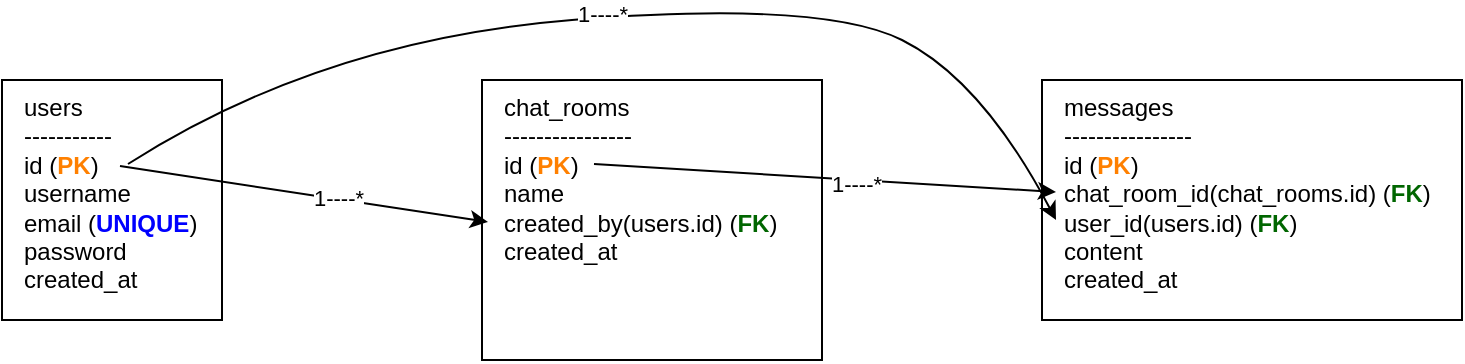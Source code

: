 <mxfile version="26.2.9">
  <diagram name="ページ1" id="e73BD_UCz2sOzbugugLm">
    <mxGraphModel dx="985" dy="512" grid="1" gridSize="10" guides="1" tooltips="1" connect="1" arrows="1" fold="1" page="1" pageScale="1" pageWidth="1200" pageHeight="1920" math="0" shadow="0">
      <root>
        <mxCell id="0" />
        <mxCell id="1" parent="0" />
        <mxCell id="25C5jH4GBrIcWp3-VjL9-1" value="messages&lt;div&gt;----------------&lt;/div&gt;&lt;div&gt;id (&lt;b style=&quot;color: light-dark(rgb(0, 0, 0), rgb(255, 255, 255)); background-color: transparent;&quot;&gt;&lt;font style=&quot;color: rgb(255, 128, 0);&quot;&gt;PK&lt;/font&gt;&lt;/b&gt;&lt;span style=&quot;color: light-dark(rgb(0, 0, 0), rgb(255, 255, 255)); background-color: transparent;&quot;&gt;)&lt;/span&gt;&lt;/div&gt;&lt;div&gt;chat_room_id(chat_rooms.id) (&lt;b style=&quot;background-color: transparent; color: light-dark(rgb(0, 0, 0), rgb(255, 255, 255));&quot;&gt;&lt;font style=&quot;color: rgb(0, 102, 0);&quot;&gt;FK&lt;/font&gt;&lt;/b&gt;&lt;span style=&quot;background-color: transparent; color: light-dark(rgb(0, 0, 0), rgb(255, 255, 255));&quot;&gt;)&lt;/span&gt;&lt;/div&gt;&lt;div&gt;user_id(users.id) (&lt;b style=&quot;background-color: transparent; color: light-dark(rgb(0, 0, 0), rgb(255, 255, 255));&quot;&gt;&lt;font style=&quot;color: rgb(0, 102, 0);&quot;&gt;FK&lt;/font&gt;&lt;/b&gt;&lt;span style=&quot;background-color: transparent; color: light-dark(rgb(0, 0, 0), rgb(255, 255, 255));&quot;&gt;)&lt;/span&gt;&lt;/div&gt;&lt;div&gt;content&lt;/div&gt;&lt;div&gt;created_at&lt;/div&gt;" style="whiteSpace=wrap;html=1;align=left;spacingLeft=9;verticalAlign=top;" vertex="1" parent="1">
          <mxGeometry x="680" y="200" width="210" height="120" as="geometry" />
        </mxCell>
        <mxCell id="25C5jH4GBrIcWp3-VjL9-2" value="users&lt;div&gt;-----------&lt;/div&gt;&lt;div&gt;id (&lt;b style=&quot;background-color: transparent; color: light-dark(rgb(0, 0, 0), rgb(255, 255, 255));&quot;&gt;&lt;font style=&quot;color: rgb(255, 128, 0);&quot;&gt;PK&lt;/font&gt;&lt;/b&gt;&lt;span style=&quot;background-color: transparent; color: light-dark(rgb(0, 0, 0), rgb(255, 255, 255));&quot;&gt;)&lt;/span&gt;&lt;/div&gt;&lt;div&gt;username&lt;/div&gt;&lt;div&gt;email (&lt;b&gt;&lt;font style=&quot;color: rgb(0, 0, 255);&quot;&gt;UNIQUE&lt;/font&gt;&lt;/b&gt;)&lt;/div&gt;&lt;div&gt;password&lt;/div&gt;&lt;div&gt;created_at&lt;/div&gt;" style="whiteSpace=wrap;html=1;align=left;spacingLeft=9;verticalAlign=top;" vertex="1" parent="1">
          <mxGeometry x="160" y="200" width="110" height="120" as="geometry" />
        </mxCell>
        <mxCell id="25C5jH4GBrIcWp3-VjL9-3" value="chat_rooms&lt;div&gt;----------------&lt;/div&gt;&lt;div&gt;id (&lt;b style=&quot;color: light-dark(rgb(0, 0, 0), rgb(255, 255, 255)); background-color: transparent;&quot;&gt;&lt;font style=&quot;color: rgb(255, 128, 0);&quot;&gt;PK&lt;/font&gt;&lt;/b&gt;&lt;span style=&quot;color: light-dark(rgb(0, 0, 0), rgb(255, 255, 255)); background-color: transparent;&quot;&gt;)&lt;/span&gt;&lt;/div&gt;&lt;div&gt;name&lt;/div&gt;&lt;div&gt;created_by(users.id) (&lt;b style=&quot;background-color: transparent; color: light-dark(rgb(0, 0, 0), rgb(255, 255, 255));&quot;&gt;&lt;font style=&quot;color: rgb(0, 102, 0);&quot;&gt;FK&lt;/font&gt;&lt;/b&gt;&lt;span style=&quot;background-color: transparent; color: light-dark(rgb(0, 0, 0), rgb(255, 255, 255));&quot;&gt;)&lt;/span&gt;&lt;/div&gt;&lt;div&gt;created_at&lt;/div&gt;" style="whiteSpace=wrap;html=1;align=left;spacingLeft=9;verticalAlign=top;" vertex="1" parent="1">
          <mxGeometry x="400" y="200" width="170" height="140" as="geometry" />
        </mxCell>
        <mxCell id="25C5jH4GBrIcWp3-VjL9-5" value="" style="endArrow=classic;html=1;rounded=0;" edge="1" parent="1">
          <mxGeometry width="50" height="50" relative="1" as="geometry">
            <mxPoint x="456" y="242" as="sourcePoint" />
            <mxPoint x="687" y="256" as="targetPoint" />
          </mxGeometry>
        </mxCell>
        <mxCell id="25C5jH4GBrIcWp3-VjL9-11" value="1----*" style="edgeLabel;html=1;align=center;verticalAlign=middle;resizable=0;points=[];" vertex="1" connectable="0" parent="25C5jH4GBrIcWp3-VjL9-5">
          <mxGeometry x="0.133" y="-2" relative="1" as="geometry">
            <mxPoint as="offset" />
          </mxGeometry>
        </mxCell>
        <mxCell id="25C5jH4GBrIcWp3-VjL9-7" value="" style="endArrow=classic;html=1;rounded=0;" edge="1" parent="1">
          <mxGeometry width="50" height="50" relative="1" as="geometry">
            <mxPoint x="219" y="243" as="sourcePoint" />
            <mxPoint x="403" y="271" as="targetPoint" />
          </mxGeometry>
        </mxCell>
        <mxCell id="25C5jH4GBrIcWp3-VjL9-10" value="1----*" style="edgeLabel;html=1;align=center;verticalAlign=middle;resizable=0;points=[];" vertex="1" connectable="0" parent="25C5jH4GBrIcWp3-VjL9-7">
          <mxGeometry x="0.184" y="1" relative="1" as="geometry">
            <mxPoint as="offset" />
          </mxGeometry>
        </mxCell>
        <mxCell id="25C5jH4GBrIcWp3-VjL9-8" value="" style="curved=1;endArrow=classic;html=1;rounded=0;" edge="1" parent="1">
          <mxGeometry width="50" height="50" relative="1" as="geometry">
            <mxPoint x="223" y="242" as="sourcePoint" />
            <mxPoint x="687" y="270" as="targetPoint" />
            <Array as="points">
              <mxPoint x="320" y="180" />
              <mxPoint x="570" y="160" />
              <mxPoint x="650" y="200" />
            </Array>
          </mxGeometry>
        </mxCell>
        <mxCell id="25C5jH4GBrIcWp3-VjL9-9" value="1----*" style="edgeLabel;html=1;align=center;verticalAlign=middle;resizable=0;points=[];" vertex="1" connectable="0" parent="25C5jH4GBrIcWp3-VjL9-8">
          <mxGeometry x="-0.044" y="1" relative="1" as="geometry">
            <mxPoint y="-1" as="offset" />
          </mxGeometry>
        </mxCell>
      </root>
    </mxGraphModel>
  </diagram>
</mxfile>
